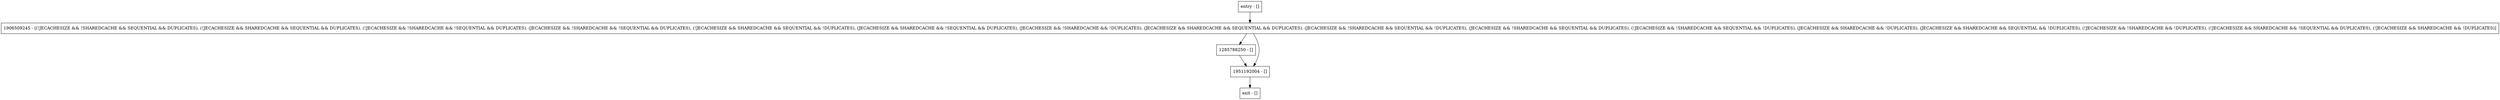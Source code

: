 digraph requestShutdownDaemons {
node [shape=record];
entry [label="entry - []"];
exit [label="exit - []"];
1285788250 [label="1285788250 - []"];
1906509245 [label="1906509245 - [(!JECACHESIZE && !SHAREDCACHE && SEQUENTIAL && DUPLICATES), (!JECACHESIZE && SHAREDCACHE && SEQUENTIAL && DUPLICATES), (!JECACHESIZE && !SHAREDCACHE && !SEQUENTIAL && DUPLICATES), (JECACHESIZE && !SHAREDCACHE && !SEQUENTIAL && DUPLICATES), (!JECACHESIZE && SHAREDCACHE && SEQUENTIAL && !DUPLICATES), (JECACHESIZE && SHAREDCACHE && !SEQUENTIAL && DUPLICATES), (JECACHESIZE && !SHAREDCACHE && !DUPLICATES), (JECACHESIZE && SHAREDCACHE && SEQUENTIAL && DUPLICATES), (JECACHESIZE && !SHAREDCACHE && SEQUENTIAL && !DUPLICATES), (JECACHESIZE && !SHAREDCACHE && SEQUENTIAL && DUPLICATES), (!JECACHESIZE && !SHAREDCACHE && SEQUENTIAL && !DUPLICATES), (JECACHESIZE && SHAREDCACHE && !DUPLICATES), (JECACHESIZE && SHAREDCACHE && SEQUENTIAL && !DUPLICATES), (!JECACHESIZE && !SHAREDCACHE && !DUPLICATES), (!JECACHESIZE && SHAREDCACHE && !SEQUENTIAL && DUPLICATES), (!JECACHESIZE && SHAREDCACHE && !DUPLICATES)]"];
1951192004 [label="1951192004 - []"];
entry;
exit;
entry -> 1906509245;
1285788250 -> 1951192004;
1906509245 -> 1285788250;
1906509245 -> 1951192004;
1951192004 -> exit;
}
